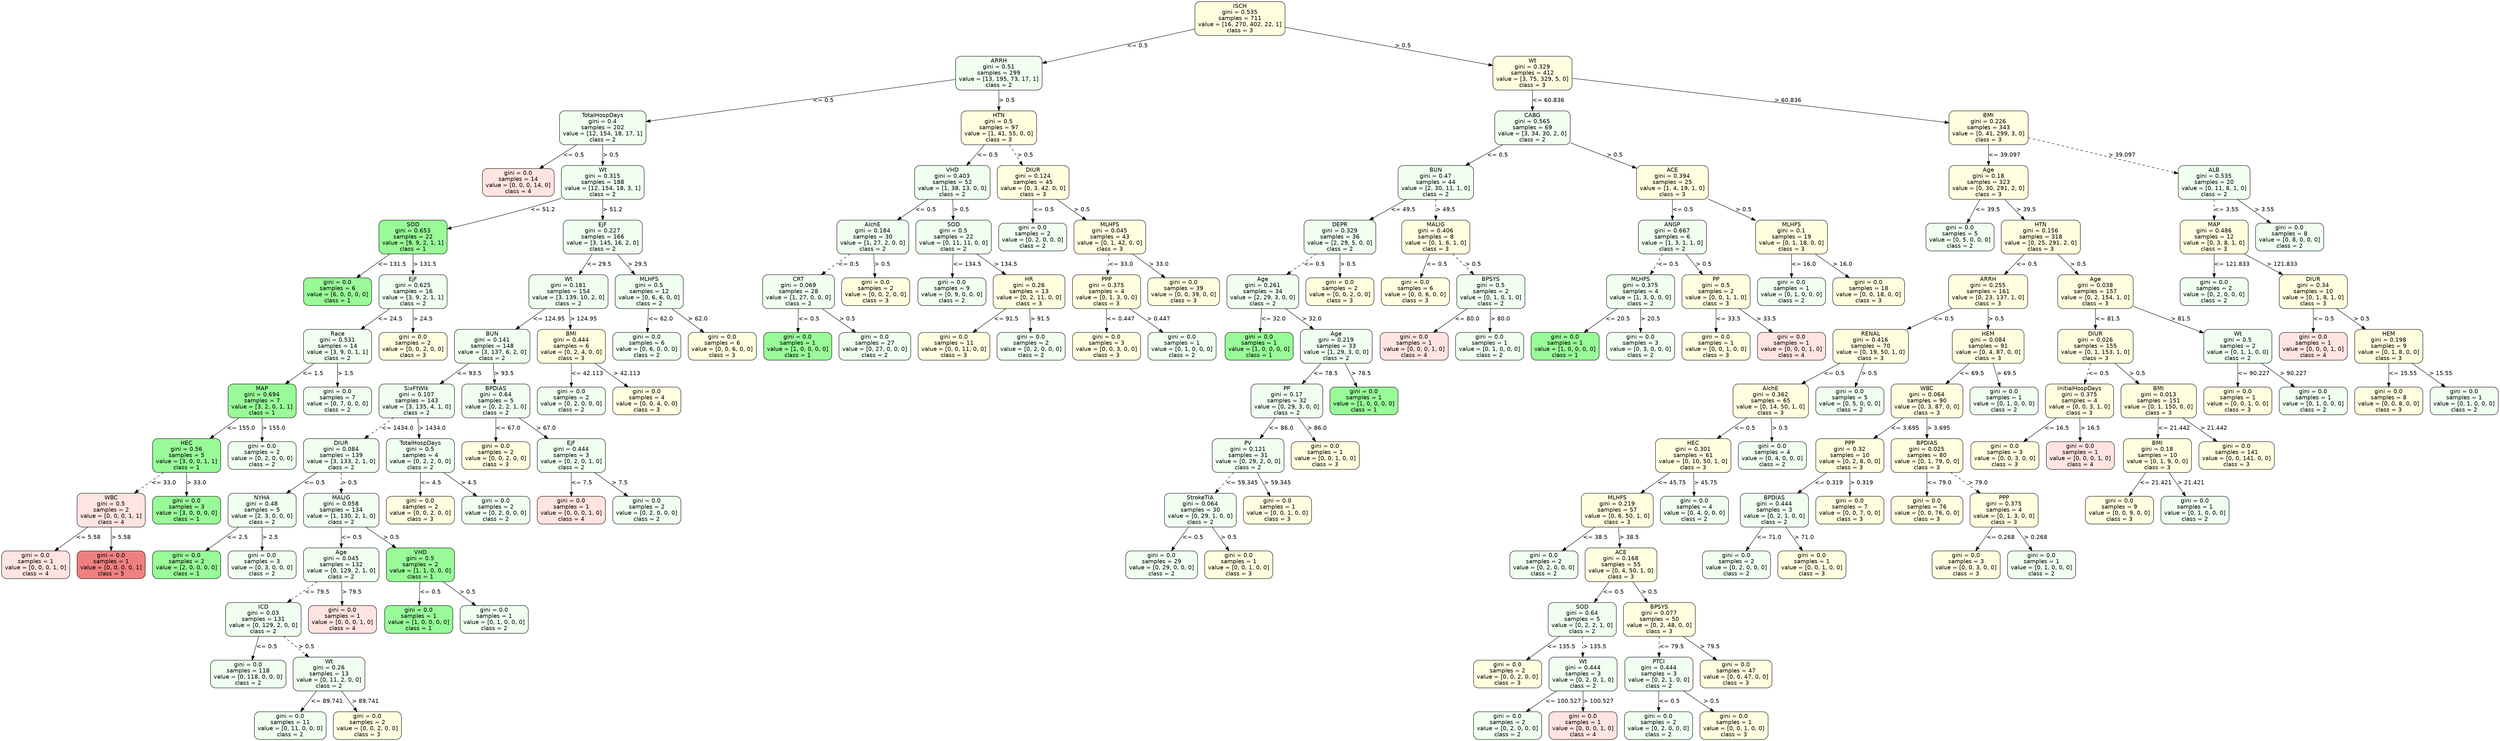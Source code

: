 strict digraph Tree {
	graph [bb="0,0,5227,1810"];
	node [color=black,
		fontname=helvetica,
		label="\N",
		shape=box,
		style="filled, rounded"
	];
	edge [fontname=helvetica];
	0	 [fillcolor=lightyellow,
		height=1.1528,
		label="ISCH\ngini = 0.535\nsamples = 711\nvalue = [16, 270, 402, 22, 1]\nclass = 3",
		pos="2516,1768.5",
		width=2.5694];
	1	 [fillcolor=honeydew,
		height=1.1528,
		label="ARRH\ngini = 0.51\nsamples = 299\nvalue = [13, 195, 73, 17, 1]\nclass = 2",
		pos="2064,1634.5",
		width=2.4583];
	0 -> 1	 [label="<= 0.5",
		labelangle=45,
		labeldistance=2.5,
		lp="2324,1701.5",
		op="<=",
		param=0.5,
		pos="e,2152.6,1660.8 2423.4,1741.1 2347.4,1718.5 2240,1686.7 2162.4,1663.7",
		style=solid];
	70	 [fillcolor=lightyellow,
		height=1.1528,
		label="Wt\ngini = 0.329\nsamples = 412\nvalue = [3, 75, 329, 5, 0]\nclass = 3",
		pos="3245,1634.5",
		width=2.25];
	0 -> 70	 [label="> 0.5",
		labelangle=-45,
		labeldistance=2.5,
		lp="2918.5,1701.5",
		op=">",
		param=0.5,
		pos="e,3163.9,1649.4 2608.7,1751.5 2749.1,1725.7 3014,1677 3153.6,1651.3",
		style=solid];
	2	 [fillcolor=honeydew,
		height=1.1528,
		label="TotalHospDays\ngini = 0.4\nsamples = 202\nvalue = [12, 154, 18, 17, 1]\nclass = 2",
		pos="1257,1500.5",
		width=2.4583];
	1 -> 2	 [label="<= 0.5",
		lp="1705,1567.5",
		op="<=",
		param=0.5,
		pos="e,1345.5,1515.2 1975.3,1619.8 1823.4,1594.5 1514.3,1543.2 1355.7,1516.9",
		style=solid];
	51	 [fillcolor=lightyellow,
		height=1.1528,
		label="HTN\ngini = 0.5\nsamples = 97\nvalue = [1, 41, 55, 0, 0]\nclass = 3",
		pos="2064,1500.5",
		width=2.1528];
	1 -> 51	 [label="> 0.5",
		lp="2079.5,1567.5",
		op=">",
		param=0.5,
		pos="e,2064,1542.1 2064,1592.8 2064,1580 2064,1565.7 2064,1552.2",
		style=solid];
	3	 [fillcolor=mistyrose,
		height=0.94444,
		label="gini = 0.0\nsamples = 14\nvalue = [0, 0, 0, 14, 0]\nclass = 4",
		pos="1080,1366.5",
		width=2.0417];
	2 -> 3	 [label="<= 0.5",
		lp="1194,1433.5",
		op="<=",
		param=0.5,
		pos="e,1124.9,1400.5 1202,1458.8 1180,1442.2 1154.8,1423.2 1133.1,1406.7",
		style=solid];
	4	 [fillcolor=honeydew,
		height=1.1528,
		label="Wt\ngini = 0.315\nsamples = 188\nvalue = [12, 154, 18, 3, 1]\nclass = 2",
		pos="1257,1366.5",
		width=2.3611];
	2 -> 4	 [label="> 0.5",
		lp="1272.5,1433.5",
		op=">",
		param=0.5,
		pos="e,1257,1408.1 1257,1458.8 1257,1446 1257,1431.7 1257,1418.2",
		style=solid];
	5	 [fillcolor=palegreen,
		height=1.1528,
		label="SOD\ngini = 0.653\nsamples = 22\nvalue = [9, 9, 2, 1, 1]\nclass = 1",
		pos="860,1232.5",
		width=1.9444];
	4 -> 5	 [label="<= 51.2",
		lp="1129.5,1299.5",
		op="<=",
		param=51.2,
		pos="e,930.02,1251.5 1172,1328.8 1168.6,1327.5 1165.3,1326.2 1162,1325 1087.7,1297.5 1001,1271.6 939.65,1254.2",
		style=solid];
	18	 [fillcolor=honeydew,
		height=1.1528,
		label="EjF\ngini = 0.227\nsamples = 166\nvalue = [3, 145, 16, 2, 0]\nclass = 2",
		pos="1257,1232.5",
		width=2.25];
	4 -> 18	 [label="> 51.2",
		lp="1276.5,1299.5",
		op=">",
		param=51.2,
		pos="e,1257,1274.1 1257,1324.8 1257,1312 1257,1297.7 1257,1284.2",
		style=solid];
	6	 [fillcolor=palegreen,
		height=0.94444,
		label="gini = 0.0\nsamples = 6\nvalue = [6, 0, 0, 0, 0]\nclass = 1",
		pos="702,1098.5",
		width=1.9444];
	5 -> 6	 [label="<= 131.5",
		lp="813.5,1165.5",
		op="<=",
		param=131.5,
		pos="e,742.09,1132.5 810.87,1190.8 791.45,1174.4 769.19,1155.5 749.89,1139.1",
		style=solid];
	7	 [fillcolor=honeydew,
		height=1.1528,
		label="EjF\ngini = 0.625\nsamples = 16\nvalue = [3, 9, 2, 1, 1]\nclass = 2",
		pos="860,1098.5",
		width=1.9444];
	5 -> 7	 [label="> 131.5",
		lp="883,1165.5",
		op=">",
		param=131.5,
		pos="e,860,1140.1 860,1190.8 860,1178 860,1163.7 860,1150.2",
		style=solid];
	8	 [fillcolor=honeydew,
		height=1.1528,
		label="Race\ngini = 0.531\nsamples = 14\nvalue = [3, 9, 0, 1, 1]\nclass = 2",
		pos="702,964.5",
		width=1.9444];
	7 -> 8	 [label="<= 24.5",
		lp="809.5,1031.5",
		op="<=",
		param=24.5,
		pos="e,751.1,1006.1 810.87,1056.8 794.38,1042.8 775.84,1027.1 758.81,1012.7",
		style=solid];
	17	 [fillcolor=lightyellow,
		height=0.94444,
		label="gini = 0.0\nsamples = 2\nvalue = [0, 0, 2, 0, 0]\nclass = 3",
		pos="860,964.5",
		width=1.9444];
	7 -> 17	 [label="> 24.5",
		lp="879.5,1031.5",
		op=">",
		param=24.5,
		pos="e,860,998.5 860,1056.8 860,1041.6 860,1024.3 860,1008.9",
		style=solid];
	9	 [fillcolor=palegreen,
		height=1.1528,
		label="MAP\ngini = 0.694\nsamples = 7\nvalue = [3, 2, 0, 1, 1]\nclass = 1",
		pos="544,830.5",
		width=1.9444];
	8 -> 9	 [label="<= 1.5",
		lp="648,897.5",
		op="<=",
		param=1.5,
		pos="e,593.1,872.14 652.87,922.84 636.38,908.84 617.84,893.13 600.81,878.68",
		style=solid];
	16	 [fillcolor=honeydew,
		height=0.94444,
		label="gini = 0.0\nsamples = 7\nvalue = [0, 7, 0, 0, 0]\nclass = 2",
		pos="702,830.5",
		width=1.9444];
	8 -> 16	 [label="> 1.5",
		lp="717.5,897.5",
		op=">",
		param=1.5,
		pos="e,702,864.5 702,922.84 702,907.6 702,890.33 702,874.87",
		style=solid];
	10	 [fillcolor=palegreen,
		height=1.1528,
		label="HEC\ngini = 0.56\nsamples = 5\nvalue = [3, 0, 0, 1, 1]\nclass = 1",
		pos="386,696.5",
		width=1.9444];
	9 -> 10	 [label="<= 155.0",
		lp="497.5,763.5",
		op="<=",
		param=155.0,
		pos="e,435.1,738.14 494.87,788.84 478.38,774.84 459.84,759.13 442.81,744.68",
		style=solid];
	15	 [fillcolor=honeydew,
		height=0.94444,
		label="gini = 0.0\nsamples = 2\nvalue = [0, 2, 0, 0, 0]\nclass = 2",
		pos="544,696.5",
		width=1.9444];
	9 -> 15	 [label="> 155.0",
		lp="567,763.5",
		op=">",
		param=155.0,
		pos="e,544,730.5 544,788.84 544,773.6 544,756.33 544,740.87",
		style=solid];
	11	 [fillcolor=mistyrose,
		height=1.1528,
		label="WBC\ngini = 0.5\nsamples = 2\nvalue = [0, 0, 0, 1, 1]\nclass = 4",
		pos="228,562.5",
		width=1.9444];
	10 -> 11	 [label="<= 33.0",
		lp="335.5,629.5",
		op="<=",
		param=33.0,
		pos="e,277.1,604.14 336.87,654.84 320.38,640.84 301.84,625.13 284.81,610.68",
		style=dashed];
	14	 [fillcolor=palegreen,
		height=0.94444,
		label="gini = 0.0\nsamples = 3\nvalue = [3, 0, 0, 0, 0]\nclass = 1",
		pos="386,562.5",
		width=1.9444];
	10 -> 14	 [label="> 33.0",
		lp="405.5,629.5",
		op=">",
		param=33.0,
		pos="e,386,596.5 386,654.84 386,639.6 386,622.33 386,606.87",
		style=solid];
	12	 [fillcolor=mistyrose,
		height=0.94444,
		label="gini = 0.0\nsamples = 1\nvalue = [0, 0, 0, 1, 0]\nclass = 4",
		pos="70,428.5",
		width=1.9444];
	11 -> 12	 [label="<= 5.58",
		lp="177.5,495.5",
		op="<=",
		param=5.58,
		pos="e,110.09,462.5 178.87,520.84 159.45,504.36 137.19,485.49 117.89,469.12",
		style=solid];
	13	 [fillcolor=lightcoral,
		height=0.94444,
		label="gini = 0.0\nsamples = 1\nvalue = [0, 0, 0, 0, 1]\nclass = 5",
		pos="228,428.5",
		width=1.9444];
	11 -> 13	 [label="> 5.58",
		lp="247.5,495.5",
		op=">",
		param=5.58,
		pos="e,228,462.5 228,520.84 228,505.6 228,488.33 228,472.87",
		style=solid];
	19	 [fillcolor=honeydew,
		height=1.1528,
		label="Wt\ngini = 0.181\nsamples = 154\nvalue = [3, 139, 10, 2, 0]\nclass = 2",
		pos="1184,1098.5",
		width=2.25];
	18 -> 19	 [label="<= 29.5",
		lp="1246.5,1165.5",
		op="<=",
		param=29.5,
		pos="e,1206.7,1140.1 1234.3,1190.8 1227.1,1177.6 1219,1162.8 1211.5,1149",
		style=solid];
	48	 [fillcolor=honeydew,
		height=1.1528,
		label="MLHFS\ngini = 0.5\nsamples = 12\nvalue = [0, 6, 6, 0, 0]\nclass = 2",
		pos="1353,1098.5",
		width=1.9444];
	18 -> 48	 [label="> 29.5",
		lp="1327.5,1165.5",
		op=">",
		param=29.5,
		pos="e,1323.2,1140.1 1286.8,1190.8 1296.4,1177.5 1307.1,1162.5 1317.1,1148.6",
		style=solid];
	20	 [fillcolor=honeydew,
		height=1.1528,
		label="BUN\ngini = 0.141\nsamples = 148\nvalue = [3, 137, 6, 2, 0]\nclass = 2",
		pos="1026,964.5",
		width=2.1528];
	19 -> 20	 [label="<= 124.95",
		lp="1141,1031.5",
		op="<=",
		param=124.95,
		pos="e,1075.1,1006.1 1134.9,1056.8 1118.4,1042.8 1099.8,1027.1 1082.8,1012.7",
		style=solid];
	45	 [fillcolor=lightyellow,
		height=1.1528,
		label="BMI\ngini = 0.444\nsamples = 6\nvalue = [0, 2, 4, 0, 0]\nclass = 3",
		pos="1192,964.5",
		width=1.9444];
	19 -> 45	 [label="> 124.95",
		lp="1216,1031.5",
		op=">",
		param=124.95,
		pos="e,1189.5,1006.1 1186.5,1056.8 1187.3,1044 1188.1,1029.7 1188.9,1016.2",
		style=solid];
	21	 [fillcolor=honeydew,
		height=1.1528,
		label="SixFtWlk\ngini = 0.107\nsamples = 143\nvalue = [3, 135, 4, 1, 0]\nclass = 2",
		pos="868,830.5",
		width=2.1528];
	20 -> 21	 [label="<= 93.5",
		lp="975.5,897.5",
		op="<=",
		param=93.5,
		pos="e,917.1,872.14 976.87,922.84 960.38,908.84 941.84,893.13 924.81,878.68",
		style=solid];
	40	 [fillcolor=honeydew,
		height=1.1528,
		label="BPDIAS\ngini = 0.64\nsamples = 5\nvalue = [0, 2, 2, 1, 0]\nclass = 2",
		pos="1034,830.5",
		width=1.9444];
	20 -> 40	 [label="> 93.5",
		lp="1050.5,897.5",
		op=">",
		param=93.5,
		pos="e,1031.5,872.14 1028.5,922.84 1029.3,909.98 1030.1,895.66 1030.9,882.21",
		style=solid];
	22	 [fillcolor=honeydew,
		height=1.1528,
		label="DIUR\ngini = 0.084\nsamples = 139\nvalue = [3, 133, 2, 1, 0]\nclass = 2",
		pos="710,696.5",
		width=2.1528];
	21 -> 22	 [label="<= 1434.0",
		lp="825,763.5",
		op="<=",
		param=1434.0,
		pos="e,759.1,738.14 818.87,788.84 802.38,774.84 783.84,759.13 766.81,744.68",
		style=dashed];
	37	 [fillcolor=honeydew,
		height=1.1528,
		label="TotalHospDays\ngini = 0.5\nsamples = 4\nvalue = [0, 2, 2, 0, 0]\nclass = 2",
		pos="876,696.5",
		width=1.9444];
	21 -> 37	 [label="> 1434.0",
		lp="900,763.5",
		op=">",
		param=1434.0,
		pos="e,873.51,738.14 870.49,788.84 871.25,775.98 872.11,761.66 872.91,748.21",
		style=solid];
	23	 [fillcolor=honeydew,
		height=1.1528,
		label="NYHA\ngini = 0.48\nsamples = 5\nvalue = [2, 3, 0, 0, 0]\nclass = 2",
		pos="544,562.5",
		width=1.9444];
	22 -> 23	 [label="<= 0.5",
		lp="652,629.5",
		op="<=",
		param=0.5,
		pos="e,595.58,604.14 658.39,654.84 641.05,640.84 621.58,625.13 603.68,610.68",
		style=solid];
	26	 [fillcolor=honeydew,
		height=1.1528,
		label="MALIG\ngini = 0.058\nsamples = 134\nvalue = [1, 130, 2, 1, 0]\nclass = 2",
		pos="710,562.5",
		width=2.1528];
	22 -> 26	 [label="> 0.5",
		lp="725.5,629.5",
		op=">",
		param=0.5,
		pos="e,710,604.14 710,654.84 710,641.98 710,627.66 710,614.21",
		style=dashed];
	24	 [fillcolor=palegreen,
		height=0.94444,
		label="gini = 0.0\nsamples = 2\nvalue = [2, 0, 0, 0, 0]\nclass = 1",
		pos="386,428.5",
		width=1.9444];
	23 -> 24	 [label="<= 2.5",
		lp="490,495.5",
		op="<=",
		param=2.5,
		pos="e,426.09,462.5 494.87,520.84 475.45,504.36 453.19,485.49 433.89,469.12",
		style=solid];
	25	 [fillcolor=honeydew,
		height=0.94444,
		label="gini = 0.0\nsamples = 3\nvalue = [0, 3, 0, 0, 0]\nclass = 2",
		pos="544,428.5",
		width=1.9444];
	23 -> 25	 [label="> 2.5",
		lp="559.5,495.5",
		op=">",
		param=2.5,
		pos="e,544,462.5 544,520.84 544,505.6 544,488.33 544,472.87",
		style=solid];
	27	 [fillcolor=honeydew,
		height=1.1528,
		label="Age\ngini = 0.045\nsamples = 132\nvalue = [0, 129, 2, 1, 0]\nclass = 2",
		pos="710,428.5",
		width=2.1528];
	26 -> 27	 [label="<= 0.5",
		lp="730,495.5",
		op="<=",
		param=0.5,
		pos="e,710,470.14 710,520.84 710,507.98 710,493.66 710,480.21",
		style=solid];
	34	 [fillcolor=palegreen,
		height=1.1528,
		label="VHD\ngini = 0.5\nsamples = 2\nvalue = [1, 1, 0, 0, 0]\nclass = 1",
		pos="876,428.5",
		width=1.9444];
	26 -> 34	 [label="> 0.5",
		lp="813.5,495.5",
		op=">",
		param=0.5,
		pos="e,824.42,470.14 761.61,520.84 778.95,506.84 798.42,491.13 816.32,476.68",
		style=solid];
	28	 [fillcolor=honeydew,
		height=1.1528,
		label="ICD\ngini = 0.03\nsamples = 131\nvalue = [0, 129, 2, 0, 0]\nclass = 2",
		pos="546,294.5",
		width=2.1528];
	27 -> 28	 [label="<= 79.5",
		lp="656.5,361.5",
		op="<=",
		param=79.5,
		pos="e,596.96,336.14 659.01,386.84 641.88,372.84 622.65,357.13 604.96,342.68",
		style=dashed];
	33	 [fillcolor=mistyrose,
		height=0.94444,
		label="gini = 0.0\nsamples = 1\nvalue = [0, 0, 0, 1, 0]\nclass = 4",
		pos="712,294.5",
		width=1.9444];
	27 -> 33	 [label="> 79.5",
		lp="731.5,361.5",
		op=">",
		param=79.5,
		pos="e,711.49,328.5 710.62,386.84 710.85,371.6 711.11,354.33 711.34,338.87",
		style=solid];
	29	 [fillcolor=honeydew,
		height=0.94444,
		label="gini = 0.0\nsamples = 118\nvalue = [0, 118, 0, 0, 0]\nclass = 2",
		pos="515,160.5",
		width=2.1528];
	28 -> 29	 [label="<= 0.5",
		lp="552,227.5",
		op="<=",
		param=0.5,
		pos="e,522.87,194.5 536.36,252.84 532.8,237.46 528.76,219.99 525.16,204.42",
		style=solid];
	30	 [fillcolor=honeydew,
		height=1.1528,
		label="Wt\ngini = 0.26\nsamples = 13\nvalue = [0, 11, 2, 0, 0]\nclass = 2",
		pos="684,160.5",
		width=2.0417];
	28 -> 30	 [label="> 0.5",
		lp="635.5,227.5",
		op=">",
		param=0.5,
		pos="e,641.12,202.14 588.91,252.84 603.06,239.1 618.92,223.69 633.58,209.46",
		style=dashed];
	31	 [fillcolor=honeydew,
		height=0.94444,
		label="gini = 0.0\nsamples = 11\nvalue = [0, 11, 0, 0, 0]\nclass = 2",
		pos="603,34",
		width=2.0417];
	30 -> 31	 [label="<= 89.741",
		lp="675,93.5",
		op="<=",
		param=89.741,
		pos="e,624.86,68.142 657.25,118.73 648.63,105.27 639.07,90.336 630.41,76.803",
		style=solid];
	32	 [fillcolor=lightyellow,
		height=0.94444,
		label="gini = 0.0\nsamples = 2\nvalue = [0, 0, 2, 0, 0]\nclass = 3",
		pos="765,34",
		width=1.9444];
	30 -> 32	 [label="> 89.741",
		lp="757,93.5",
		op=">",
		param=89.741,
		pos="e,743.14,68.142 710.75,118.73 719.37,105.27 728.93,90.336 737.59,76.803",
		style=solid];
	35	 [fillcolor=palegreen,
		height=0.94444,
		label="gini = 0.0\nsamples = 1\nvalue = [1, 0, 0, 0, 0]\nclass = 1",
		pos="872,294.5",
		width=1.9444];
	34 -> 35	 [label="<= 0.5",
		lp="895,361.5",
		op="<=",
		param=0.5,
		pos="e,873.02,328.5 874.76,386.84 874.3,371.6 873.79,354.33 873.32,338.87",
		style=solid];
	36	 [fillcolor=honeydew,
		height=0.94444,
		label="gini = 0.0\nsamples = 1\nvalue = [0, 1, 0, 0, 0]\nclass = 2",
		pos="1030,294.5",
		width=1.9444];
	34 -> 36	 [label="> 0.5",
		lp="973.5,361.5",
		op=">",
		param=0.5,
		pos="e,990.92,328.5 923.88,386.84 942.82,370.36 964.51,351.49 983.32,335.12",
		style=solid];
	38	 [fillcolor=lightyellow,
		height=0.94444,
		label="gini = 0.0\nsamples = 2\nvalue = [0, 0, 2, 0, 0]\nclass = 3",
		pos="876,562.5",
		width=1.9444];
	37 -> 38	 [label="<= 4.5",
		lp="896,629.5",
		op="<=",
		param=4.5,
		pos="e,876,596.5 876,654.84 876,639.6 876,622.33 876,606.87",
		style=solid];
	39	 [fillcolor=honeydew,
		height=0.94444,
		label="gini = 0.0\nsamples = 2\nvalue = [0, 2, 0, 0, 0]\nclass = 2",
		pos="1034,562.5",
		width=1.9444];
	37 -> 39	 [label="> 4.5",
		lp="975.5,629.5",
		op=">",
		param=4.5,
		pos="e,993.91,596.5 925.13,654.84 944.55,638.36 966.81,619.49 986.11,603.12",
		style=solid];
	41	 [fillcolor=lightyellow,
		height=0.94444,
		label="gini = 0.0\nsamples = 2\nvalue = [0, 0, 2, 0, 0]\nclass = 3",
		pos="1034,696.5",
		width=1.9444];
	40 -> 41	 [label="<= 67.0",
		lp="1057.5,763.5",
		op="<=",
		param=67.0,
		pos="e,1034,730.5 1034,788.84 1034,773.6 1034,756.33 1034,740.87",
		style=solid];
	42	 [fillcolor=honeydew,
		height=1.1528,
		label="EjF\ngini = 0.444\nsamples = 3\nvalue = [0, 2, 0, 1, 0]\nclass = 2",
		pos="1192,696.5",
		width=1.9444];
	40 -> 42	 [label="> 67.0",
		lp="1137.5,763.5",
		op=">",
		param=67.0,
		pos="e,1142.9,738.14 1083.1,788.84 1099.6,774.84 1118.2,759.13 1135.2,744.68",
		style=solid];
	43	 [fillcolor=mistyrose,
		height=0.94444,
		label="gini = 0.0\nsamples = 1\nvalue = [0, 0, 0, 1, 0]\nclass = 4",
		pos="1192,562.5",
		width=1.9444];
	42 -> 43	 [label="<= 7.5",
		lp="1212,629.5",
		op="<=",
		param=7.5,
		pos="e,1192,596.5 1192,654.84 1192,639.6 1192,622.33 1192,606.87",
		style=solid];
	44	 [fillcolor=honeydew,
		height=0.94444,
		label="gini = 0.0\nsamples = 2\nvalue = [0, 2, 0, 0, 0]\nclass = 2",
		pos="1350,562.5",
		width=1.9444];
	42 -> 44	 [label="> 7.5",
		lp="1291.5,629.5",
		op=">",
		param=7.5,
		pos="e,1309.9,596.5 1241.1,654.84 1260.6,638.36 1282.8,619.49 1302.1,603.12",
		style=solid];
	46	 [fillcolor=honeydew,
		height=0.94444,
		label="gini = 0.0\nsamples = 2\nvalue = [0, 2, 0, 0, 0]\nclass = 2",
		pos="1192,830.5",
		width=1.9444];
	45 -> 46	 [label="<= 42.113",
		lp="1223,897.5",
		op="<=",
		param=42.113,
		pos="e,1192,864.5 1192,922.84 1192,907.6 1192,890.33 1192,874.87",
		style=solid];
	47	 [fillcolor=lightyellow,
		height=0.94444,
		label="gini = 0.0\nsamples = 4\nvalue = [0, 0, 4, 0, 0]\nclass = 3",
		pos="1350,830.5",
		width=1.9444];
	45 -> 47	 [label="> 42.113",
		lp="1303,897.5",
		op=">",
		param=42.113,
		pos="e,1309.9,864.5 1241.1,922.84 1260.6,906.36 1282.8,887.49 1302.1,871.12",
		style=solid];
	49	 [fillcolor=honeydew,
		height=0.94444,
		label="gini = 0.0\nsamples = 6\nvalue = [0, 6, 0, 0, 0]\nclass = 2",
		pos="1350,964.5",
		width=1.9444];
	48 -> 49	 [label="<= 62.0",
		lp="1375.5,1031.5",
		op="<=",
		param=62.0,
		pos="e,1350.8,998.5 1352.1,1056.8 1351.7,1041.6 1351.3,1024.3 1351,1008.9",
		style=solid];
	50	 [fillcolor=lightyellow,
		height=0.94444,
		label="gini = 0.0\nsamples = 6\nvalue = [0, 0, 6, 0, 0]\nclass = 3",
		pos="1508,964.5",
		width=1.9444];
	48 -> 50	 [label="> 62.0",
		lp="1455.5,1031.5",
		op=">",
		param=62.0,
		pos="e,1468.7,998.5 1401.2,1056.8 1420.3,1040.4 1442.1,1021.5 1461,1005.1",
		style=solid];
	52	 [fillcolor=honeydew,
		height=1.1528,
		label="VHD\ngini = 0.403\nsamples = 52\nvalue = [1, 38, 13, 0, 0]\nclass = 2",
		pos="1992,1366.5",
		width=2.1528];
	51 -> 52	 [label="<= 0.5",
		lp="2051,1433.5",
		op="<=",
		param=0.5,
		pos="e,2014.4,1408.1 2041.6,1458.8 2034.5,1445.6 2026.6,1430.8 2019.2,1417",
		style=solid];
	63	 [fillcolor=lightyellow,
		height=1.1528,
		label="DIUR\ngini = 0.124\nsamples = 45\nvalue = [0, 3, 42, 0, 0]\nclass = 3",
		pos="2161,1366.5",
		width=2.0417];
	51 -> 63	 [label="> 0.5",
		lp="2131.5,1433.5",
		op=">",
		param=0.5,
		pos="e,2130.9,1408.1 2094.2,1458.8 2103.9,1445.3 2114.8,1430.3 2125,1416.2",
		style=dashed];
	53	 [fillcolor=honeydew,
		height=1.1528,
		label="AlchE\ngini = 0.184\nsamples = 30\nvalue = [1, 27, 2, 0, 0]\nclass = 2",
		pos="1824,1232.5",
		width=2.0417];
	52 -> 53	 [label="<= 0.5",
		lp="1934,1299.5",
		op="<=",
		param=0.5,
		pos="e,1876.2,1274.1 1939.8,1324.8 1922.2,1310.8 1902.5,1295.1 1884.4,1280.7",
		style=solid];
	58	 [fillcolor=honeydew,
		height=1.1528,
		label="SOD\ngini = 0.5\nsamples = 22\nvalue = [0, 11, 11, 0, 0]\nclass = 2",
		pos="1993,1232.5",
		width=2.1528];
	52 -> 58	 [label="> 0.5",
		lp="2008.5,1299.5",
		op=">",
		param=0.5,
		pos="e,1992.7,1274.1 1992.3,1324.8 1992.4,1312 1992.5,1297.7 1992.6,1284.2",
		style=solid];
	54	 [fillcolor=honeydew,
		height=1.1528,
		label="CRT\ngini = 0.069\nsamples = 28\nvalue = [1, 27, 0, 0, 0]\nclass = 2",
		pos="1667,1098.5",
		width=2.0417];
	53 -> 54	 [label="<= 0.5",
		lp="1771,1165.5",
		op="<=",
		param=0.5,
		pos="e,1715.8,1140.1 1775.2,1190.8 1758.8,1176.8 1740.4,1161.1 1723.4,1146.7",
		style=dashed];
	57	 [fillcolor=lightyellow,
		height=0.94444,
		label="gini = 0.0\nsamples = 2\nvalue = [0, 0, 2, 0, 0]\nclass = 3",
		pos="1829,1098.5",
		width=1.9444];
	53 -> 57	 [label="> 0.5",
		lp="1842.5,1165.5",
		op=">",
		param=0.5,
		pos="e,1827.7,1132.5 1825.6,1190.8 1826.1,1175.6 1826.8,1158.3 1827.3,1142.9",
		style=solid];
	55	 [fillcolor=palegreen,
		height=0.94444,
		label="gini = 0.0\nsamples = 1\nvalue = [1, 0, 0, 0, 0]\nclass = 1",
		pos="1666,964.5",
		width=1.9444];
	54 -> 55	 [label="<= 0.5",
		lp="1687,1031.5",
		op="<=",
		param=0.5,
		pos="e,1666.3,998.5 1666.7,1056.8 1666.6,1041.6 1666.4,1024.3 1666.3,1008.9",
		style=solid];
	56	 [fillcolor=honeydew,
		height=0.94444,
		label="gini = 0.0\nsamples = 27\nvalue = [0, 27, 0, 0, 0]\nclass = 2",
		pos="1828,964.5",
		width=2.0417];
	54 -> 56	 [label="> 0.5",
		lp="1768.5,1031.5",
		op=">",
		param=0.5,
		pos="e,1787.1,998.5 1717.1,1056.8 1736.9,1040.4 1759.5,1021.5 1779.2,1005.1",
		style=solid];
	59	 [fillcolor=honeydew,
		height=0.94444,
		label="gini = 0.0\nsamples = 9\nvalue = [0, 9, 0, 0, 0]\nclass = 2",
		pos="1988,1098.5",
		width=1.9444];
	58 -> 59	 [label="<= 134.5",
		lp="2018.5,1165.5",
		op="<=",
		param=134.5,
		pos="e,1989.3,1132.5 1991.4,1190.8 1990.9,1175.6 1990.2,1158.3 1989.7,1142.9",
		style=solid];
	60	 [fillcolor=lightyellow,
		height=1.1528,
		label="HR\ngini = 0.26\nsamples = 13\nvalue = [0, 2, 11, 0, 0]\nclass = 3",
		pos="2150,1098.5",
		width=2.0417];
	58 -> 60	 [label="> 134.5",
		lp="2100,1165.5",
		op=">",
		param=134.5,
		pos="e,2101.2,1140.1 2041.8,1190.8 2058.2,1176.8 2076.6,1161.1 2093.6,1146.7",
		style=solid];
	61	 [fillcolor=lightyellow,
		height=0.94444,
		label="gini = 0.0\nsamples = 11\nvalue = [0, 0, 11, 0, 0]\nclass = 3",
		pos="1993,964.5",
		width=2.0417];
	60 -> 61	 [label="<= 91.5",
		lp="2100.5,1031.5",
		op="<=",
		param=91.5,
		pos="e,2032.8,998.5 2101.2,1056.8 2081.9,1040.4 2059.8,1021.5 2040.6,1005.1",
		style=solid];
	62	 [fillcolor=honeydew,
		height=0.94444,
		label="gini = 0.0\nsamples = 2\nvalue = [0, 2, 0, 0, 0]\nclass = 2",
		pos="2155,964.5",
		width=1.9444];
	60 -> 62	 [label="> 91.5",
		lp="2172.5,1031.5",
		op=">",
		param=91.5,
		pos="e,2153.7,998.5 2151.6,1056.8 2152.1,1041.6 2152.8,1024.3 2153.3,1008.9",
		style=solid];
	64	 [fillcolor=honeydew,
		height=0.94444,
		label="gini = 0.0\nsamples = 2\nvalue = [0, 2, 0, 0, 0]\nclass = 2",
		pos="2160,1232.5",
		width=1.9444];
	63 -> 64	 [label="<= 0.5",
		lp="2181,1299.5",
		op="<=",
		param=0.5,
		pos="e,2160.3,1266.5 2160.7,1324.8 2160.6,1309.6 2160.4,1292.3 2160.3,1276.9",
		style=solid];
	65	 [fillcolor=lightyellow,
		height=1.1528,
		label="MLHFS\ngini = 0.045\nsamples = 43\nvalue = [0, 1, 42, 0, 0]\nclass = 3",
		pos="2322,1232.5",
		width=2.0417];
	63 -> 65	 [label="> 0.5",
		lp="2262.5,1299.5",
		op=">",
		param=0.5,
		pos="e,2272,1274.1 2211.1,1324.8 2227.9,1310.8 2246.8,1295.1 2264.1,1280.7",
		style=solid];
	66	 [fillcolor=lightyellow,
		height=1.1528,
		label="PPP\ngini = 0.375\nsamples = 4\nvalue = [0, 1, 3, 0, 0]\nclass = 3",
		pos="2313,1098.5",
		width=1.9444];
	65 -> 66	 [label="<= 33.0",
		lp="2341.5,1165.5",
		op="<=",
		param=33.0,
		pos="e,2315.8,1140.1 2319.2,1190.8 2318.3,1178 2317.4,1163.7 2316.5,1150.2",
		style=dashed];
	69	 [fillcolor=lightyellow,
		height=0.94444,
		label="gini = 0.0\nsamples = 39\nvalue = [0, 0, 39, 0, 0]\nclass = 3",
		pos="2475,1098.5",
		width=2.0417];
	65 -> 69	 [label="> 33.0",
		lp="2423.5,1165.5",
		op=">",
		param=33.0,
		pos="e,2436.2,1132.5 2369.6,1190.8 2388.3,1174.4 2409.7,1155.7 2428.4,1139.3",
		style=solid];
	67	 [fillcolor=lightyellow,
		height=0.94444,
		label="gini = 0.0\nsamples = 3\nvalue = [0, 0, 3, 0, 0]\nclass = 3",
		pos="2313,964.5",
		width=1.9444];
	66 -> 67	 [label="<= 0.447",
		lp="2340.5,1031.5",
		op="<=",
		param=0.447,
		pos="e,2313,998.5 2313,1056.8 2313,1041.6 2313,1024.3 2313,1008.9",
		style=solid];
	68	 [fillcolor=honeydew,
		height=0.94444,
		label="gini = 0.0\nsamples = 1\nvalue = [0, 1, 0, 0, 0]\nclass = 2",
		pos="2471,964.5",
		width=1.9444];
	66 -> 68	 [label="> 0.447",
		lp="2420,1031.5",
		op=">",
		param=0.447,
		pos="e,2430.9,998.5 2362.1,1056.8 2381.6,1040.4 2403.8,1021.5 2423.1,1005.1",
		style=solid];
	71	 [fillcolor=honeydew,
		height=1.1528,
		label="CABG\ngini = 0.565\nsamples = 69\nvalue = [3, 34, 30, 2, 0]\nclass = 2",
		pos="3245,1500.5",
		width=2.1528];
	70 -> 71	 [label="<= 60.836",
		lp="3276,1567.5",
		op="<=",
		param=60.836,
		pos="e,3245,1542.1 3245,1592.8 3245,1580 3245,1565.7 3245,1552.2",
		style=solid];
	102	 [fillcolor=lightyellow,
		height=1.1528,
		label="BMI\ngini = 0.226\nsamples = 343\nvalue = [0, 41, 299, 3, 0]\nclass = 3",
		pos="4161,1500.5",
		width=2.25];
	70 -> 102	 [label="> 60.836",
		lp="3758,1567.5",
		op=">",
		param=60.836,
		pos="e,4079.9,1512.4 3326.3,1622.6 3496.9,1597.7 3891.2,1540 4070,1513.8",
		style=solid];
	72	 [fillcolor=honeydew,
		height=1.1528,
		label="BUN\ngini = 0.47\nsamples = 44\nvalue = [2, 30, 11, 1, 0]\nclass = 2",
		pos="3003,1366.5",
		width=2.1528];
	71 -> 72	 [label="<= 0.5",
		lp="3152,1433.5",
		op="<=",
		param=0.5,
		pos="e,3078.2,1408.1 3169.8,1458.8 3143.6,1444.3 3114,1428 3087.2,1413.1",
		style=solid];
	91	 [fillcolor=lightyellow,
		height=1.1528,
		label="ACE\ngini = 0.394\nsamples = 25\nvalue = [1, 4, 19, 1, 0]\nclass = 3",
		pos="3541,1366.5",
		width=2.0417];
	71 -> 91	 [label="> 0.5",
		lp="3417.5,1433.5",
		op=">",
		param=0.5,
		pos="e,3467.3,1399.9 3322.8,1465.3 3364.4,1446.4 3415.7,1423.2 3458.1,1404",
		style=solid];
	73	 [fillcolor=honeydew,
		height=1.1528,
		label="DEPR\ngini = 0.329\nsamples = 36\nvalue = [2, 29, 5, 0, 0]\nclass = 2",
		pos="2802,1232.5",
		width=2.0417];
	72 -> 73	 [label="<= 49.5",
		lp="2932.5,1299.5",
		op="<=",
		param=49.5,
		pos="e,2864.5,1274.1 2940.5,1324.8 2919,1310.5 2894.9,1294.4 2872.8,1279.7",
		style=solid];
	86	 [fillcolor=lightyellow,
		height=1.1528,
		label="MALIG\ngini = 0.406\nsamples = 8\nvalue = [0, 1, 6, 1, 0]\nclass = 3",
		pos="3003,1232.5",
		width=1.9444];
	72 -> 86	 [label="> 49.5",
		lp="3022.5,1299.5",
		op=">",
		param=49.5,
		pos="e,3003,1274.1 3003,1324.8 3003,1312 3003,1297.7 3003,1284.2",
		style=dashed];
	74	 [fillcolor=honeydew,
		height=1.1528,
		label="Age\ngini = 0.261\nsamples = 34\nvalue = [2, 29, 3, 0, 0]\nclass = 2",
		pos="2640,1098.5",
		width=2.0417];
	73 -> 74	 [label="<= 0.5",
		lp="2746,1165.5",
		op="<=",
		param=0.5,
		pos="e,2690.3,1140.1 2751.6,1190.8 2734.7,1176.8 2715.7,1161.1 2698.2,1146.7",
		style=dashed];
	85	 [fillcolor=lightyellow,
		height=0.94444,
		label="gini = 0.0\nsamples = 2\nvalue = [0, 0, 2, 0, 0]\nclass = 3",
		pos="2802,1098.5",
		width=1.9444];
	73 -> 85	 [label="> 0.5",
		lp="2817.5,1165.5",
		op=">",
		param=0.5,
		pos="e,2802,1132.5 2802,1190.8 2802,1175.6 2802,1158.3 2802,1142.9",
		style=solid];
	75	 [fillcolor=palegreen,
		height=0.94444,
		label="gini = 0.0\nsamples = 1\nvalue = [1, 0, 0, 0, 0]\nclass = 1",
		pos="2632,964.5",
		width=1.9444];
	74 -> 75	 [label="<= 32.0",
		lp="2660.5,1031.5",
		op="<=",
		param=32.0,
		pos="e,2634,998.5 2637.5,1056.8 2636.6,1041.6 2635.6,1024.3 2634.6,1008.9",
		style=solid];
	76	 [fillcolor=honeydew,
		height=1.1528,
		label="Age\ngini = 0.219\nsamples = 33\nvalue = [1, 29, 3, 0, 0]\nclass = 2",
		pos="2794,964.5",
		width=2.0417];
	74 -> 76	 [label="> 32.0",
		lp="2741.5,1031.5",
		op=">",
		param=32.0,
		pos="e,2746.1,1006.1 2687.9,1056.8 2703.8,1043 2721.7,1027.4 2738.2,1013.1",
		style=solid];
	77	 [fillcolor=honeydew,
		height=1.1528,
		label="PP\ngini = 0.17\nsamples = 32\nvalue = [0, 29, 3, 0, 0]\nclass = 2",
		pos="2690,830.5",
		width=2.0417];
	76 -> 77	 [label="<= 78.5",
		lp="2769.5,897.5",
		op="<=",
		param=78.5,
		pos="e,2722.3,872.14 2761.7,922.84 2751.2,909.35 2739.5,894.26 2728.6,880.24",
		style=solid];
	84	 [fillcolor=palegreen,
		height=0.94444,
		label="gini = 0.0\nsamples = 1\nvalue = [1, 0, 0, 0, 0]\nclass = 1",
		pos="2852,830.5",
		width=1.9444];
	76 -> 84	 [label="> 78.5",
		lp="2844.5,897.5",
		op=">",
		param=78.5,
		pos="e,2837.3,864.5 2812,922.84 2818.8,907.31 2826.4,889.66 2833.2,873.98",
		style=solid];
	78	 [fillcolor=honeydew,
		height=1.1528,
		label="PV\ngini = 0.121\nsamples = 31\nvalue = [0, 29, 2, 0, 0]\nclass = 2",
		pos="2609,696.5",
		width=2.0417];
	77 -> 78	 [label="<= 86.0",
		lp="2675.5,763.5",
		op="<=",
		param=86.0,
		pos="e,2634.2,738.14 2664.8,788.84 2656.8,775.6 2647.9,760.82 2639.5,747.03",
		style=solid];
	83	 [fillcolor=lightyellow,
		height=0.94444,
		label="gini = 0.0\nsamples = 1\nvalue = [0, 0, 1, 0, 0]\nclass = 3",
		pos="2771,696.5",
		width=1.9444];
	77 -> 83	 [label="> 86.0",
		lp="2752.5,763.5",
		op=">",
		param=86.0,
		pos="e,2750.4,730.5 2715.2,788.84 2724.7,773.02 2735.6,754.99 2745.3,739.09",
		style=solid];
	79	 [fillcolor=honeydew,
		height=1.1528,
		label="StrokeTIA\ngini = 0.064\nsamples = 30\nvalue = [0, 29, 1, 0, 0]\nclass = 2",
		pos="2508,562.5",
		width=2.0417];
	78 -> 79	 [label="<= 59.345",
		lp="2593,629.5",
		op="<=",
		param=59.345,
		pos="e,2539.4,604.14 2577.6,654.84 2567.4,641.35 2556.1,626.26 2545.5,612.24",
		style=dashed];
	82	 [fillcolor=lightyellow,
		height=0.94444,
		label="gini = 0.0\nsamples = 1\nvalue = [0, 0, 1, 0, 0]\nclass = 3",
		pos="2670,562.5",
		width=1.9444];
	78 -> 82	 [label="> 59.345",
		lp="2669,629.5",
		op=">",
		param=59.345,
		pos="e,2654.5,596.5 2628,654.84 2635,639.31 2643.1,621.66 2650.2,605.98",
		style=solid];
	80	 [fillcolor=honeydew,
		height=0.94444,
		label="gini = 0.0\nsamples = 29\nvalue = [0, 29, 0, 0, 0]\nclass = 2",
		pos="2427,428.5",
		width=2.0417];
	79 -> 80	 [label="<= 0.5",
		lp="2490,495.5",
		op="<=",
		param=0.5,
		pos="e,2447.6,462.5 2482.8,520.84 2473.3,505.02 2462.4,486.99 2452.7,471.09",
		style=solid];
	81	 [fillcolor=lightyellow,
		height=0.94444,
		label="gini = 0.0\nsamples = 1\nvalue = [0, 0, 1, 0, 0]\nclass = 3",
		pos="2589,428.5",
		width=1.9444];
	79 -> 81	 [label="> 0.5",
		lp="2566.5,495.5",
		op=">",
		param=0.5,
		pos="e,2568.4,462.5 2533.2,520.84 2542.7,505.02 2553.6,486.99 2563.3,471.09",
		style=solid];
	87	 [fillcolor=lightyellow,
		height=0.94444,
		label="gini = 0.0\nsamples = 6\nvalue = [0, 0, 6, 0, 0]\nclass = 3",
		pos="2960,1098.5",
		width=1.9444];
	86 -> 87	 [label="<= 0.5",
		lp="3003,1165.5",
		op="<=",
		param=0.5,
		pos="e,2970.9,1132.5 2989.6,1190.8 2984.7,1175.5 2979.1,1158 2974.1,1142.4",
		style=solid];
	88	 [fillcolor=honeydew,
		height=1.1528,
		label="BPSYS\ngini = 0.5\nsamples = 2\nvalue = [0, 1, 0, 1, 0]\nclass = 2",
		pos="3118,1098.5",
		width=1.9444];
	86 -> 88	 [label="> 0.5",
		lp="3079.5,1165.5",
		op=">",
		param=0.5,
		pos="e,3082.3,1140.1 3038.8,1190.8 3050.4,1177.2 3063.5,1162 3075.6,1147.9",
		style=dashed];
	89	 [fillcolor=mistyrose,
		height=0.94444,
		label="gini = 0.0\nsamples = 1\nvalue = [0, 0, 0, 1, 0]\nclass = 4",
		pos="2958,964.5",
		width=1.9444];
	88 -> 89	 [label="<= 80.0",
		lp="3066.5,1031.5",
		op="<=",
		param=80.0,
		pos="e,2998.6,998.5 3068.3,1056.8 3048.6,1040.4 3026,1021.5 3006.5,1005.1",
		style=solid];
	90	 [fillcolor=honeydew,
		height=0.94444,
		label="gini = 0.0\nsamples = 1\nvalue = [0, 1, 0, 0, 0]\nclass = 2",
		pos="3116,964.5",
		width=1.9444];
	88 -> 90	 [label="> 80.0",
		lp="3137.5,1031.5",
		op=">",
		param=80.0,
		pos="e,3116.5,998.5 3117.4,1056.8 3117.2,1041.6 3116.9,1024.3 3116.7,1008.9",
		style=solid];
	92	 [fillcolor=honeydew,
		height=1.1528,
		label="ANGP\ngini = 0.667\nsamples = 6\nvalue = [1, 3, 1, 1, 0]\nclass = 2",
		pos="3541,1232.5",
		width=1.9444];
	91 -> 92	 [label="<= 0.5",
		lp="3561,1299.5",
		op="<=",
		param=0.5,
		pos="e,3541,1274.1 3541,1324.8 3541,1312 3541,1297.7 3541,1284.2",
		style=solid];
	99	 [fillcolor=lightyellow,
		height=1.1528,
		label="MLHFS\ngini = 0.1\nsamples = 19\nvalue = [0, 1, 18, 0, 0]\nclass = 3",
		pos="3748,1232.5",
		width=2.0417];
	91 -> 99	 [label="> 0.5",
		lp="3666.5,1299.5",
		op=">",
		param=0.5,
		pos="e,3683.7,1274.1 3605.4,1324.8 3627.5,1310.5 3652.4,1294.4 3675.1,1279.7",
		style=solid];
	93	 [fillcolor=honeydew,
		height=1.1528,
		label="MLHFS\ngini = 0.375\nsamples = 4\nvalue = [1, 3, 0, 0, 0]\nclass = 2",
		pos="3432,1098.5",
		width=1.9444];
	92 -> 93	 [label="<= 0.5",
		lp="3510,1165.5",
		op="<=",
		param=0.5,
		pos="e,3465.9,1140.1 3507.1,1190.8 3496.1,1177.3 3483.9,1162.3 3472.5,1148.2",
		style=dashed];
	96	 [fillcolor=lightyellow,
		height=1.1528,
		label="PP\ngini = 0.5\nsamples = 2\nvalue = [0, 0, 1, 1, 0]\nclass = 3",
		pos="3590,1098.5",
		width=1.9444];
	92 -> 96	 [label="> 0.5",
		lp="3582.5,1165.5",
		op=">",
		param=0.5,
		pos="e,3574.8,1140.1 3556.2,1190.8 3561,1177.9 3566.3,1163.4 3571.2,1149.8",
		style=solid];
	94	 [fillcolor=palegreen,
		height=0.94444,
		label="gini = 0.0\nsamples = 1\nvalue = [1, 0, 0, 0, 0]\nclass = 1",
		pos="3274,964.5",
		width=1.9444];
	93 -> 94	 [label="<= 20.5",
		lp="3381.5,1031.5",
		op="<=",
		param=20.5,
		pos="e,3314.1,998.5 3382.9,1056.8 3363.4,1040.4 3341.2,1021.5 3321.9,1005.1",
		style=solid];
	95	 [fillcolor=honeydew,
		height=0.94444,
		label="gini = 0.0\nsamples = 3\nvalue = [0, 3, 0, 0, 0]\nclass = 2",
		pos="3432,964.5",
		width=1.9444];
	93 -> 95	 [label="> 20.5",
		lp="3451.5,1031.5",
		op=">",
		param=20.5,
		pos="e,3432,998.5 3432,1056.8 3432,1041.6 3432,1024.3 3432,1008.9",
		style=solid];
	97	 [fillcolor=lightyellow,
		height=0.94444,
		label="gini = 0.0\nsamples = 1\nvalue = [0, 0, 1, 0, 0]\nclass = 3",
		pos="3590,964.5",
		width=1.9444];
	96 -> 97	 [label="<= 33.5",
		lp="3613.5,1031.5",
		op="<=",
		param=33.5,
		pos="e,3590,998.5 3590,1056.8 3590,1041.6 3590,1024.3 3590,1008.9",
		style=solid];
	98	 [fillcolor=mistyrose,
		height=0.94444,
		label="gini = 0.0\nsamples = 1\nvalue = [0, 0, 0, 1, 0]\nclass = 4",
		pos="3748,964.5",
		width=1.9444];
	96 -> 98	 [label="> 33.5",
		lp="3693.5,1031.5",
		op=">",
		param=33.5,
		pos="e,3707.9,998.5 3639.1,1056.8 3658.6,1040.4 3680.8,1021.5 3700.1,1005.1",
		style=solid];
	100	 [fillcolor=honeydew,
		height=0.94444,
		label="gini = 0.0\nsamples = 1\nvalue = [0, 1, 0, 0, 0]\nclass = 2",
		pos="3748,1098.5",
		width=1.9444];
	99 -> 100	 [label="<= 16.0",
		lp="3771.5,1165.5",
		op="<=",
		param=16.0,
		pos="e,3748,1132.5 3748,1190.8 3748,1175.6 3748,1158.3 3748,1142.9",
		style=solid];
	101	 [fillcolor=lightyellow,
		height=0.94444,
		label="gini = 0.0\nsamples = 18\nvalue = [0, 0, 18, 0, 0]\nclass = 3",
		pos="3910,1098.5",
		width=2.0417];
	99 -> 101	 [label="> 16.0",
		lp="3853.5,1165.5",
		op=">",
		param=16.0,
		pos="e,3868.9,1132.5 3798.4,1190.8 3818.4,1174.3 3841.3,1155.3 3861.2,1138.9",
		style=solid];
	103	 [fillcolor=lightyellow,
		height=1.1528,
		label="Age\ngini = 0.18\nsamples = 323\nvalue = [0, 30, 291, 2, 0]\nclass = 3",
		pos="4161,1366.5",
		width=2.25];
	102 -> 103	 [label="<= 39.097",
		lp="4192,1433.5",
		op="<=",
		param=39.097,
		pos="e,4161,1408.1 4161,1458.8 4161,1446 4161,1431.7 4161,1418.2",
		style=solid];
	152	 [fillcolor=honeydew,
		height=1.1528,
		label="ALB\ngini = 0.535\nsamples = 20\nvalue = [0, 11, 8, 1, 0]\nclass = 2",
		pos="4580,1366.5",
		width=2.0417];
	102 -> 152	 [label="> 39.097",
		lp="4411,1433.5",
		op=">",
		param=39.097,
		pos="e,4506.3,1390.1 4242.3,1474.5 4315.5,1451.1 4422.7,1416.8 4496.6,1393.2",
		style=dashed];
	104	 [fillcolor=honeydew,
		height=0.94444,
		label="gini = 0.0\nsamples = 5\nvalue = [0, 5, 0, 0, 0]\nclass = 2",
		pos="4101,1232.5",
		width=1.9444];
	103 -> 104	 [label="<= 39.5",
		lp="4156.5,1299.5",
		op="<=",
		param=39.5,
		pos="e,4116.2,1266.5 4142.3,1324.8 4135.4,1309.3 4127.5,1291.7 4120.5,1276",
		style=solid];
	105	 [fillcolor=lightyellow,
		height=1.1528,
		label="HTN\ngini = 0.156\nsamples = 318\nvalue = [0, 25, 291, 2, 0]\nclass = 3",
		pos="4270,1232.5",
		width=2.25];
	103 -> 105	 [label="> 39.5",
		lp="4238.5,1299.5",
		op=">",
		param=39.5,
		pos="e,4236.1,1274.1 4194.9,1324.8 4205.9,1311.3 4218.1,1296.3 4229.5,1282.2",
		style=solid];
	106	 [fillcolor=lightyellow,
		height=1.1528,
		label="ARRH\ngini = 0.255\nsamples = 161\nvalue = [0, 23, 137, 1, 0]\nclass = 3",
		pos="4160,1098.5",
		width=2.25];
	105 -> 106	 [label="<= 0.5",
		lp="4239,1165.5",
		op="<=",
		param=0.5,
		pos="e,4194.2,1140.1 4235.8,1190.8 4224.7,1177.3 4212.3,1162.3 4200.8,1148.2",
		style=solid];
	139	 [fillcolor=lightyellow,
		height=1.1528,
		label="Age\ngini = 0.038\nsamples = 157\nvalue = [0, 2, 154, 1, 0]\nclass = 3",
		pos="4385,1098.5",
		width=2.1528];
	105 -> 139	 [label="> 0.5",
		lp="4346.5,1165.5",
		op=">",
		param=0.5,
		pos="e,4349.3,1140.1 4305.8,1190.8 4317.4,1177.2 4330.5,1162 4342.6,1147.9",
		style=solid];
	107	 [fillcolor=lightyellow,
		height=1.1528,
		label="RENAL\ngini = 0.416\nsamples = 70\nvalue = [0, 19, 50, 1, 0]\nclass = 3",
		pos="3914,964.5",
		width=2.1528];
	106 -> 107	 [label="<= 0.5",
		lp="4065,1031.5",
		op="<=",
		param=0.5,
		pos="e,3990.4,1006.1 4083.5,1056.8 4056.8,1042.3 4026.6,1025.8 3999.2,1010.9",
		style=solid];
	126	 [fillcolor=lightyellow,
		height=1.1528,
		label="HEM\ngini = 0.084\nsamples = 91\nvalue = [0, 4, 87, 0, 0]\nclass = 3",
		pos="4160,964.5",
		width=2.0417];
	106 -> 126	 [label="> 0.5",
		lp="4175.5,1031.5",
		op=">",
		param=0.5,
		pos="e,4160,1006.1 4160,1056.8 4160,1044 4160,1029.7 4160,1016.2",
		style=solid];
	108	 [fillcolor=lightyellow,
		height=1.1528,
		label="AlchE\ngini = 0.362\nsamples = 65\nvalue = [0, 14, 50, 1, 0]\nclass = 3",
		pos="3703,830.5",
		width=2.1528];
	107 -> 108	 [label="<= 0.5",
		lp="3835,897.5",
		op="<=",
		param=0.5,
		pos="e,3768.6,872.14 3848.4,922.84 3825.8,908.47 3800.3,892.27 3777,877.51",
		style=solid];
	125	 [fillcolor=honeydew,
		height=0.94444,
		label="gini = 0.0\nsamples = 5\nvalue = [0, 5, 0, 0, 0]\nclass = 2",
		pos="3869,830.5",
		width=1.9444];
	107 -> 125	 [label="> 0.5",
		lp="3908.5,897.5",
		op=">",
		param=0.5,
		pos="e,3880.4,864.5 3900,922.84 3894.8,907.46 3889,889.99 3883.7,874.42",
		style=solid];
	109	 [fillcolor=lightyellow,
		height=1.1528,
		label="HEC\ngini = 0.301\nsamples = 61\nvalue = [0, 10, 50, 1, 0]\nclass = 3",
		pos="3547,696.5",
		width=2.1528];
	108 -> 109	 [label="<= 0.5",
		lp="3650,763.5",
		op="<=",
		param=0.5,
		pos="e,3595.5,738.14 3654.5,788.84 3638.2,774.84 3619.9,759.13 3603.1,744.68",
		style=solid];
	124	 [fillcolor=honeydew,
		height=0.94444,
		label="gini = 0.0\nsamples = 4\nvalue = [0, 4, 0, 0, 0]\nclass = 2",
		pos="3713,696.5",
		width=1.9444];
	108 -> 124	 [label="> 0.5",
		lp="3724.5,763.5",
		op=">",
		param=0.5,
		pos="e,3710.5,730.5 3706.1,788.84 3707.2,773.6 3708.5,756.33 3709.7,740.87",
		style=solid];
	110	 [fillcolor=lightyellow,
		height=1.1528,
		label="MLHFS\ngini = 0.219\nsamples = 57\nvalue = [0, 6, 50, 1, 0]\nclass = 3",
		pos="3391,562.5",
		width=2.0417];
	109 -> 110	 [label="<= 45.75",
		lp="3501.5,629.5",
		op="<=",
		param=45.75,
		pos="e,3439.5,604.14 3498.5,654.84 3482.2,640.84 3463.9,625.13 3447.1,610.68",
		style=solid];
	123	 [fillcolor=honeydew,
		height=0.94444,
		label="gini = 0.0\nsamples = 4\nvalue = [0, 4, 0, 0, 0]\nclass = 2",
		pos="3553,562.5",
		width=1.9444];
	109 -> 123	 [label="> 45.75",
		lp="3574,629.5",
		op=">",
		param=45.75,
		pos="e,3551.5,596.5 3548.9,654.84 3549.5,639.6 3550.3,622.33 3551,606.87",
		style=solid];
	111	 [fillcolor=honeydew,
		height=0.94444,
		label="gini = 0.0\nsamples = 2\nvalue = [0, 2, 0, 0, 0]\nclass = 2",
		pos="3333,428.5",
		width=1.9444];
	110 -> 111	 [label="<= 38.5",
		lp="3387.5,495.5",
		op="<=",
		param=38.5,
		pos="e,3347.7,462.5 3373,520.84 3366.2,505.31 3358.6,487.66 3351.8,471.98",
		style=solid];
	112	 [fillcolor=lightyellow,
		height=1.1528,
		label="ACE\ngini = 0.168\nsamples = 55\nvalue = [0, 4, 50, 1, 0]\nclass = 3",
		pos="3495,428.5",
		width=2.0417];
	110 -> 112	 [label="> 38.5",
		lp="3466.5,495.5",
		op=">",
		param=38.5,
		pos="e,3462.7,470.14 3423.3,520.84 3433.8,507.35 3445.5,492.26 3456.4,478.24",
		style=solid];
	113	 [fillcolor=honeydew,
		height=1.1528,
		label="SOD\ngini = 0.64\nsamples = 5\nvalue = [0, 2, 2, 1, 0]\nclass = 2",
		pos="3414,294.5",
		width=1.9444];
	112 -> 113	 [label="<= 0.5",
		lp="3477,361.5",
		op="<=",
		param=0.5,
		pos="e,3439.2,336.14 3469.8,386.84 3461.8,373.6 3452.9,358.82 3444.5,345.03",
		style=solid];
	118	 [fillcolor=lightyellow,
		height=1.1528,
		label="BPSYS\ngini = 0.077\nsamples = 50\nvalue = [0, 2, 48, 0, 0]\nclass = 3",
		pos="3576,294.5",
		width=2.0417];
	112 -> 118	 [label="> 0.5",
		lp="3553.5,361.5",
		op=">",
		param=0.5,
		pos="e,3550.8,336.14 3520.2,386.84 3528.2,373.6 3537.1,358.82 3545.5,345.03",
		style=solid];
	114	 [fillcolor=lightyellow,
		height=0.94444,
		label="gini = 0.0\nsamples = 2\nvalue = [0, 0, 2, 0, 0]\nclass = 3",
		pos="3259,160.5",
		width=1.9444];
	113 -> 114	 [label="<= 135.5",
		lp="3369.5,227.5",
		op="<=",
		param=135.5,
		pos="e,3298.3,194.5 3365.8,252.84 3346.7,236.36 3324.9,217.49 3306,201.12",
		style=solid];
	115	 [fillcolor=honeydew,
		height=1.1528,
		label="Wt\ngini = 0.444\nsamples = 3\nvalue = [0, 2, 0, 1, 0]\nclass = 2",
		pos="3417,160.5",
		width=1.9444];
	113 -> 115	 [label="> 135.5",
		lp="3439,227.5",
		op=">",
		param=135.5,
		pos="e,3416.1,202.14 3414.9,252.84 3415.2,239.98 3415.5,225.66 3415.8,212.21",
		style=dashed];
	116	 [fillcolor=honeydew,
		height=0.94444,
		label="gini = 0.0\nsamples = 2\nvalue = [0, 2, 0, 0, 0]\nclass = 2",
		pos="3259,34",
		width=1.9444];
	115 -> 116	 [label="<= 100.527",
		lp="3373,93.5",
		op="<=",
		param=100.527,
		pos="e,3301.6,68.142 3364.8,118.73 3347.1,104.5 3327.2,88.625 3309.6,74.497",
		style=solid];
	117	 [fillcolor=mistyrose,
		height=0.94444,
		label="gini = 0.0\nsamples = 1\nvalue = [0, 0, 0, 1, 0]\nclass = 4",
		pos="3417,34",
		width=1.9444];
	115 -> 117	 [label="> 100.527",
		lp="3447.5,93.5",
		op=">",
		param=100.527,
		pos="e,3417,68.142 3417,118.73 3417,105.78 3417,91.472 3417,78.356",
		style=solid];
	119	 [fillcolor=honeydew,
		height=1.1528,
		label="PTCI\ngini = 0.444\nsamples = 3\nvalue = [0, 2, 1, 0, 0]\nclass = 2",
		pos="3575,160.5",
		width=1.9444];
	118 -> 119	 [label="<= 79.5",
		lp="3599.5,227.5",
		op="<=",
		param=79.5,
		pos="e,3575.3,202.14 3575.7,252.84 3575.6,239.98 3575.5,225.66 3575.4,212.21",
		style=dashed];
	122	 [fillcolor=lightyellow,
		height=0.94444,
		label="gini = 0.0\nsamples = 47\nvalue = [0, 0, 47, 0, 0]\nclass = 3",
		pos="3737,160.5",
		width=2.0417];
	118 -> 122	 [label="> 79.5",
		lp="3681.5,227.5",
		op=">",
		param=79.5,
		pos="e,3696.1,194.5 3626.1,252.84 3645.9,236.36 3668.5,217.49 3688.2,201.12",
		style=solid];
	120	 [fillcolor=honeydew,
		height=0.94444,
		label="gini = 0.0\nsamples = 2\nvalue = [0, 2, 0, 0, 0]\nclass = 2",
		pos="3575,34",
		width=1.9444];
	119 -> 120	 [label="<= 0.5",
		lp="3595,93.5",
		op="<=",
		param=0.5,
		pos="e,3575,68.142 3575,118.73 3575,105.78 3575,91.472 3575,78.356",
		style=solid];
	121	 [fillcolor=lightyellow,
		height=0.94444,
		label="gini = 0.0\nsamples = 1\nvalue = [0, 0, 1, 0, 0]\nclass = 3",
		pos="3733,34",
		width=1.9444];
	119 -> 121	 [label="> 0.5",
		lp="3679.5,93.5",
		op=">",
		param=0.5,
		pos="e,3690.4,68.142 3627.2,118.73 3644.9,104.5 3664.8,88.625 3682.4,74.497",
		style=solid];
	127	 [fillcolor=lightyellow,
		height=1.1528,
		label="WBC\ngini = 0.064\nsamples = 90\nvalue = [0, 3, 87, 0, 0]\nclass = 3",
		pos="4031,830.5",
		width=2.0417];
	126 -> 127	 [label="<= 69.5",
		lp="4123.5,897.5",
		op="<=",
		param=69.5,
		pos="e,4071.1,872.14 4119.9,922.84 4106.7,909.1 4091.8,893.69 4078.1,879.46",
		style=solid];
	138	 [fillcolor=honeydew,
		height=0.94444,
		label="gini = 0.0\nsamples = 1\nvalue = [0, 1, 0, 0, 0]\nclass = 2",
		pos="4193,830.5",
		width=1.9444];
	126 -> 138	 [label="> 69.5",
		lp="4197.5,897.5",
		op=">",
		param=69.5,
		pos="e,4184.6,864.5 4170.3,922.84 4174,907.46 4178.3,889.99 4182.2,874.42",
		style=solid];
	128	 [fillcolor=lightyellow,
		height=1.1528,
		label="PPP\ngini = 0.32\nsamples = 10\nvalue = [0, 2, 8, 0, 0]\nclass = 3",
		pos="3875,696.5",
		width=1.9444];
	127 -> 128	 [label="<= 3.695",
		lp="3985.5,763.5",
		op="<=",
		param=3.695,
		pos="e,3923.5,738.14 3982.5,788.84 3966.2,774.84 3947.9,759.13 3931.1,744.68",
		style=solid];
	133	 [fillcolor=lightyellow,
		height=1.1528,
		label="BPDIAS\ngini = 0.025\nsamples = 80\nvalue = [0, 1, 79, 0, 0]\nclass = 3",
		pos="4037,696.5",
		width=2.0417];
	127 -> 133	 [label="> 3.695",
		lp="4058,763.5",
		op=">",
		param=3.695,
		pos="e,4035.1,738.14 4032.9,788.84 4033.4,775.98 4034.1,761.66 4034.7,748.21",
		style=solid];
	129	 [fillcolor=honeydew,
		height=1.1528,
		label="BPDIAS\ngini = 0.444\nsamples = 3\nvalue = [0, 2, 1, 0, 0]\nclass = 2",
		pos="3717,562.5",
		width=1.9444];
	128 -> 129	 [label="<= 0.319",
		lp="3828.5,629.5",
		op="<=",
		param=0.319,
		pos="e,3766.1,604.14 3825.9,654.84 3809.4,640.84 3790.8,625.13 3773.8,610.68",
		style=solid];
	132	 [fillcolor=lightyellow,
		height=0.94444,
		label="gini = 0.0\nsamples = 7\nvalue = [0, 0, 7, 0, 0]\nclass = 3",
		pos="3875,562.5",
		width=1.9444];
	128 -> 132	 [label="> 0.319",
		lp="3898,629.5",
		op=">",
		param=0.319,
		pos="e,3875,596.5 3875,654.84 3875,639.6 3875,622.33 3875,606.87",
		style=solid];
	130	 [fillcolor=honeydew,
		height=0.94444,
		label="gini = 0.0\nsamples = 2\nvalue = [0, 2, 0, 0, 0]\nclass = 2",
		pos="3687,428.5",
		width=1.9444];
	129 -> 130	 [label="<= 71.0",
		lp="3726.5,495.5",
		op="<=",
		param=71.0,
		pos="e,3694.6,462.5 3707.7,520.84 3704.2,505.46 3700.3,487.99 3696.8,472.42",
		style=solid];
	131	 [fillcolor=lightyellow,
		height=0.94444,
		label="gini = 0.0\nsamples = 1\nvalue = [0, 0, 1, 0, 0]\nclass = 3",
		pos="3845,428.5",
		width=1.9444];
	129 -> 131	 [label="> 71.0",
		lp="3804.5,495.5",
		op=">",
		param=71.0,
		pos="e,3812.5,462.5 3756.8,520.84 3772.3,504.58 3790.1,485.99 3805.6,469.77",
		style=solid];
	134	 [fillcolor=lightyellow,
		height=0.94444,
		label="gini = 0.0\nsamples = 76\nvalue = [0, 0, 76, 0, 0]\nclass = 3",
		pos="4037,562.5",
		width=2.0417];
	133 -> 134	 [label="<= 79.0",
		lp="4060.5,629.5",
		op="<=",
		param=79.0,
		pos="e,4037,596.5 4037,654.84 4037,639.6 4037,622.33 4037,606.87",
		style=solid];
	135	 [fillcolor=lightyellow,
		height=1.1528,
		label="PPP\ngini = 0.375\nsamples = 4\nvalue = [0, 1, 3, 0, 0]\nclass = 3",
		pos="4199,562.5",
		width=1.9444];
	133 -> 135	 [label="> 79.0",
		lp="4142.5,629.5",
		op=">",
		param=79.0,
		pos="e,4148.7,604.14 4087.4,654.84 4104.3,640.84 4123.3,625.13 4140.8,610.68",
		style=dashed];
	136	 [fillcolor=lightyellow,
		height=0.94444,
		label="gini = 0.0\nsamples = 3\nvalue = [0, 0, 3, 0, 0]\nclass = 3",
		pos="4120,428.5",
		width=1.9444];
	135 -> 136	 [label="<= 0.268",
		lp="4189.5,495.5",
		op="<=",
		param=0.268,
		pos="e,4140,462.5 4174.4,520.84 4165.2,505.17 4154.7,487.33 4145.4,471.53",
		style=solid];
	137	 [fillcolor=honeydew,
		height=0.94444,
		label="gini = 0.0\nsamples = 1\nvalue = [0, 1, 0, 0, 0]\nclass = 2",
		pos="4278,428.5",
		width=1.9444];
	135 -> 137	 [label="> 0.268",
		lp="4264,495.5",
		op=">",
		param=0.268,
		pos="e,4258,462.5 4223.6,520.84 4232.8,505.17 4243.3,487.33 4252.6,471.53",
		style=solid];
	140	 [fillcolor=lightyellow,
		height=1.1528,
		label="DIUR\ngini = 0.026\nsamples = 155\nvalue = [0, 1, 153, 1, 0]\nclass = 3",
		pos="4385,964.5",
		width=2.1528];
	139 -> 140	 [label="<= 81.5",
		lp="4408.5,1031.5",
		op="<=",
		param=81.5,
		pos="e,4385,1006.1 4385,1056.8 4385,1044 4385,1029.7 4385,1016.2",
		style=solid];
	149	 [fillcolor=honeydew,
		height=1.1528,
		label="Wt\ngini = 0.5\nsamples = 2\nvalue = [0, 1, 1, 0, 0]\nclass = 2",
		pos="4683,964.5",
		width=1.9444];
	139 -> 149	 [label="> 81.5",
		lp="4562.5,1031.5",
		op=">",
		param=81.5,
		pos="e,4613,995.98 4462.5,1063.6 4506,1044.1 4560.1,1019.8 4603.8,1000.1",
		style=solid];
	141	 [fillcolor=lightyellow,
		height=1.1528,
		label="InitialHospDays\ngini = 0.375\nsamples = 4\nvalue = [0, 0, 3, 1, 0]\nclass = 3",
		pos="4351,830.5",
		width=1.9444];
	140 -> 141	 [label="<= 0.5",
		lp="4390,897.5",
		op="<=",
		param=0.5,
		pos="e,4361.6,872.14 4374.4,922.84 4371.2,909.98 4367.5,895.66 4364.1,882.21",
		style=dashed];
	144	 [fillcolor=lightyellow,
		height=1.1528,
		label="BMI\ngini = 0.013\nsamples = 151\nvalue = [0, 1, 150, 0, 0]\nclass = 3",
		pos="4517,830.5",
		width=2.1528];
	140 -> 144	 [label="> 0.5",
		lp="4470.5,897.5",
		op=">",
		param=0.5,
		pos="e,4476,872.14 4426,922.84 4439.6,909.1 4454.8,893.69 4468.8,879.46",
		style=solid];
	142	 [fillcolor=lightyellow,
		height=0.94444,
		label="gini = 0.0\nsamples = 3\nvalue = [0, 0, 3, 0, 0]\nclass = 3",
		pos="4199,696.5",
		width=1.9444];
	141 -> 142	 [label="<= 16.5",
		lp="4303.5,763.5",
		op="<=",
		param=16.5,
		pos="e,4237.6,730.5 4303.7,788.84 4285.1,772.43 4263.8,753.65 4245.3,737.33",
		style=solid];
	143	 [fillcolor=mistyrose,
		height=0.94444,
		label="gini = 0.0\nsamples = 1\nvalue = [0, 0, 0, 1, 0]\nclass = 4",
		pos="4357,696.5",
		width=1.9444];
	141 -> 143	 [label="> 16.5",
		lp="4374.5,763.5",
		op=">",
		param=16.5,
		pos="e,4355.5,730.5 4352.9,788.84 4353.5,773.6 4354.3,756.33 4355,740.87",
		style=solid];
	145	 [fillcolor=lightyellow,
		height=1.1528,
		label="BMI\ngini = 0.18\nsamples = 10\nvalue = [0, 1, 9, 0, 0]\nclass = 3",
		pos="4515,696.5",
		width=1.9444];
	144 -> 145	 [label="<= 21.442",
		lp="4548,763.5",
		op="<=",
		param=21.442,
		pos="e,4515.6,738.14 4516.4,788.84 4516.2,775.98 4516,761.66 4515.8,748.21",
		style=solid];
	148	 [fillcolor=lightyellow,
		height=0.94444,
		label="gini = 0.0\nsamples = 141\nvalue = [0, 0, 141, 0, 0]\nclass = 3",
		pos="4681,696.5",
		width=2.1528];
	144 -> 148	 [label="> 21.442",
		lp="4631,763.5",
		op=">",
		param=21.442,
		pos="e,4639.4,730.5 4568,788.84 4588.2,772.29 4611.5,753.32 4631.6,736.9",
		style=solid];
	146	 [fillcolor=lightyellow,
		height=0.94444,
		label="gini = 0.0\nsamples = 9\nvalue = [0, 0, 9, 0, 0]\nclass = 3",
		pos="4436,562.5",
		width=1.9444];
	145 -> 146	 [label="<= 21.421",
		lp="4509,629.5",
		op="<=",
		param=21.421,
		pos="e,4456,596.5 4490.4,654.84 4481.2,639.17 4470.7,621.33 4461.4,605.53",
		style=solid];
	147	 [fillcolor=honeydew,
		height=0.94444,
		label="gini = 0.0\nsamples = 1\nvalue = [0, 1, 0, 0, 0]\nclass = 2",
		pos="4594,562.5",
		width=1.9444];
	145 -> 147	 [label="> 21.421",
		lp="4584,629.5",
		op=">",
		param=21.421,
		pos="e,4574,596.5 4539.6,654.84 4548.8,639.17 4559.3,621.33 4568.6,605.53",
		style=solid];
	150	 [fillcolor=lightyellow,
		height=0.94444,
		label="gini = 0.0\nsamples = 1\nvalue = [0, 0, 1, 0, 0]\nclass = 3",
		pos="4683,830.5",
		width=1.9444];
	149 -> 150	 [label="<= 90.227",
		lp="4714,897.5",
		op="<=",
		param=90.227,
		pos="e,4683,864.5 4683,922.84 4683,907.6 4683,890.33 4683,874.87",
		style=solid];
	151	 [fillcolor=honeydew,
		height=0.94444,
		label="gini = 0.0\nsamples = 1\nvalue = [0, 1, 0, 0, 0]\nclass = 2",
		pos="4841,830.5",
		width=1.9444];
	149 -> 151	 [label="> 90.227",
		lp="4794,897.5",
		op=">",
		param=90.227,
		pos="e,4800.9,864.5 4732.1,922.84 4751.6,906.36 4773.8,887.49 4793.1,871.12",
		style=solid];
	153	 [fillcolor=lightyellow,
		height=1.1528,
		label="MAP\ngini = 0.486\nsamples = 12\nvalue = [0, 3, 8, 1, 0]\nclass = 3",
		pos="4580,1232.5",
		width=1.9444];
	152 -> 153	 [label="<= 3.55",
		lp="4603.5,1299.5",
		op="<=",
		param=3.55,
		pos="e,4580,1274.1 4580,1324.8 4580,1312 4580,1297.7 4580,1284.2",
		style=dashed];
	160	 [fillcolor=honeydew,
		height=0.94444,
		label="gini = 0.0\nsamples = 8\nvalue = [0, 8, 0, 0, 0]\nclass = 2",
		pos="4738,1232.5",
		width=1.9444];
	152 -> 160	 [label="> 3.55",
		lp="4683.5,1299.5",
		op=">",
		param=3.55,
		pos="e,4697.9,1266.5 4629.1,1324.8 4648.6,1308.4 4670.8,1289.5 4690.1,1273.1",
		style=solid];
	154	 [fillcolor=honeydew,
		height=0.94444,
		label="gini = 0.0\nsamples = 2\nvalue = [0, 2, 0, 0, 0]\nclass = 2",
		pos="4580,1098.5",
		width=1.9444];
	153 -> 154	 [label="<= 121.833",
		lp="4615,1165.5",
		op="<=",
		param=121.833,
		pos="e,4580,1132.5 4580,1190.8 4580,1175.6 4580,1158.3 4580,1142.9",
		style=solid];
	155	 [fillcolor=lightyellow,
		height=1.1528,
		label="DIUR\ngini = 0.34\nsamples = 10\nvalue = [0, 1, 8, 1, 0]\nclass = 3",
		pos="4841,1098.5",
		width=1.9444];
	153 -> 155	 [label="> 121.833",
		lp="4749.5,1165.5",
		op=">",
		param=121.833,
		pos="e,4770.9,1133.9 4650.2,1195.6 4653.2,1194 4656.1,1192.5 4659,1191 4692.5,1173.7 4729.7,1154.8 4761.6,1138.6",
		style=solid];
	156	 [fillcolor=mistyrose,
		height=0.94444,
		label="gini = 0.0\nsamples = 1\nvalue = [0, 0, 0, 1, 0]\nclass = 4",
		pos="4841,964.5",
		width=1.9444];
	155 -> 156	 [label="<= 0.5",
		lp="4861,1031.5",
		op="<=",
		param=0.5,
		pos="e,4841,998.5 4841,1056.8 4841,1041.6 4841,1024.3 4841,1008.9",
		style=solid];
	157	 [fillcolor=lightyellow,
		height=1.1528,
		label="HEM\ngini = 0.198\nsamples = 9\nvalue = [0, 1, 8, 0, 0]\nclass = 3",
		pos="4999,964.5",
		width=1.9444];
	155 -> 157	 [label="> 0.5",
		lp="4940.5,1031.5",
		op=">",
		param=0.5,
		pos="e,4949.9,1006.1 4890.1,1056.8 4906.6,1042.8 4925.2,1027.1 4942.2,1012.7",
		style=solid];
	158	 [fillcolor=lightyellow,
		height=0.94444,
		label="gini = 0.0\nsamples = 8\nvalue = [0, 0, 8, 0, 0]\nclass = 3",
		pos="4999,830.5",
		width=1.9444];
	157 -> 158	 [label="<= 15.55",
		lp="5026.5,897.5",
		op="<=",
		param=15.55,
		pos="e,4999,864.5 4999,922.84 4999,907.6 4999,890.33 4999,874.87",
		style=solid];
	159	 [fillcolor=honeydew,
		height=0.94444,
		label="gini = 0.0\nsamples = 1\nvalue = [0, 1, 0, 0, 0]\nclass = 2",
		pos="5157,830.5",
		width=1.9444];
	157 -> 159	 [label="> 15.55",
		lp="5106,897.5",
		op=">",
		param=15.55,
		pos="e,5116.9,864.5 5048.1,922.84 5067.6,906.36 5089.8,887.49 5109.1,871.12",
		style=solid];
}
